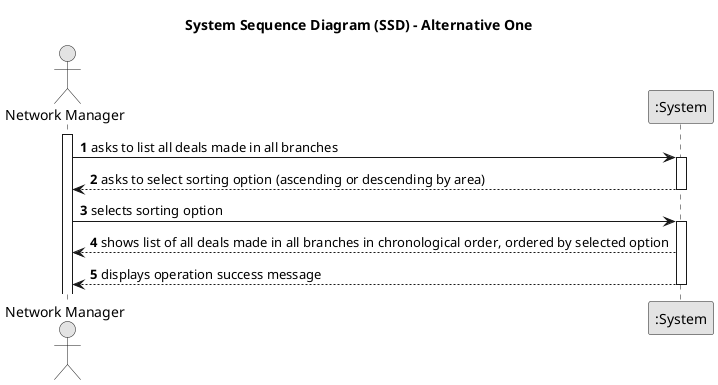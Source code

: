 @startuml
skinparam monochrome true
skinparam packageStyle rectangle
skinparam shadowing false

title System Sequence Diagram (SSD) - Alternative One

autonumber

actor "Network Manager" as Manager
participant ":System" as System

activate Manager

    Manager -> System : asks to list all deals made in all branches
    activate System

    System --> Manager : asks to select sorting option (ascending or descending by area)
    deactivate System

    Manager -> System : selects sorting option
    activate System

    System --> Manager : shows list of all deals made in all branches in chronological order, ordered by selected option


    System --> Manager : displays operation success message
    deactivate System

@enduml
